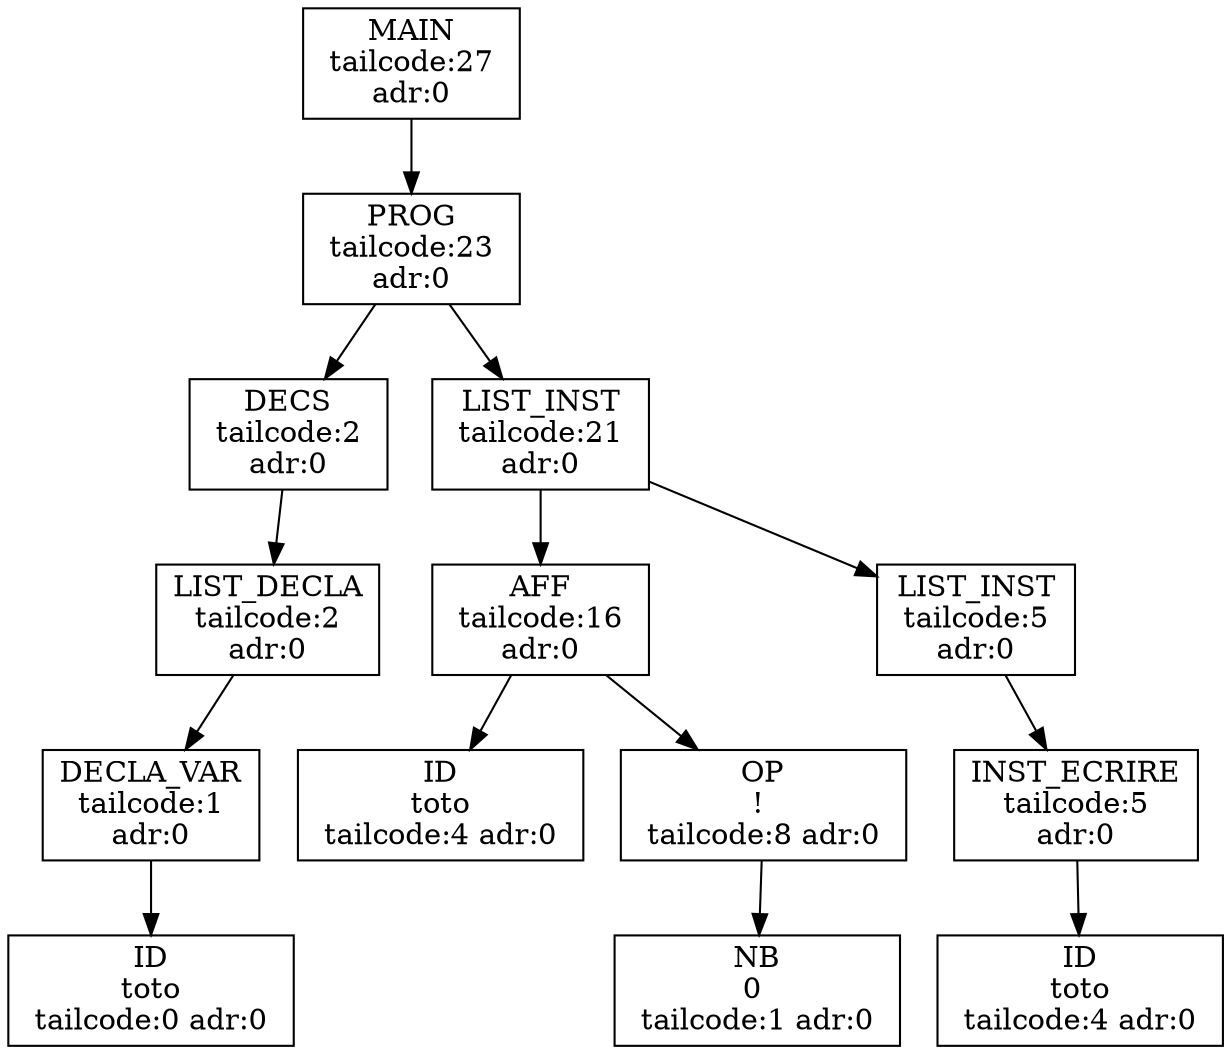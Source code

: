 digraph ASA {
node0x56100f620a30 [label="MAIN
 tailcode:27 
 adr:0 \n", shape=box];
node0x56100f620a30 -> node0x56100f6209f0;
node0x56100f6209f0 [label="PROG
 tailcode:23 
 adr:0 \n", shape=box];
node0x56100f6209f0 -> node0x56100f6207b0;
node0x56100f6207b0 [label="DECS
 tailcode:2 
 adr:0 \n", shape=box];
node0x56100f6207b0 -> node0x56100f620770;
node0x56100f620770 [label="LIST_DECLA
 tailcode:2 
 adr:0 \n", shape=box];
node0x56100f620770 -> node0x56100f6206f0;
node0x56100f6206f0 [label="DECLA_VAR
 tailcode:1 
 adr:0 \n", shape=box];
node0x56100f6206f0 -> node0x56100f620730;
node0x56100f620730 [label="ID\ntoto
 tailcode:0 adr:0 \n", shape=box];
node0x56100f6209f0 -> node0x56100f6209b0;
node0x56100f6209b0 [label="LIST_INST
 tailcode:21 
 adr:0 \n", shape=box];
node0x56100f6209b0 -> node0x56100f620870;
node0x56100f620870 [label="AFF
 tailcode:16 
 adr:0 \n", shape=box];
node0x56100f620870 -> node0x56100f6208b0;
node0x56100f6208b0 [label="ID\ntoto
 tailcode:4 adr:0 \n", shape=box];
node0x56100f620870 -> node0x56100f620830;
node0x56100f620830 [label="OP\n! 
 tailcode:8 adr:0 \n", shape=box];
node0x56100f620830 -> node0x56100f6207f0;
node0x56100f6207f0 [label="NB\n0 
 tailcode:1 adr:0 \n", shape=box];
node0x56100f6209b0 -> node0x56100f620970;
node0x56100f620970 [label="LIST_INST
 tailcode:5 
 adr:0 \n", shape=box];
node0x56100f620970 -> node0x56100f620930;
node0x56100f620930 [label="INST_ECRIRE
 tailcode:5 
 adr:0 \n", shape=box];
node0x56100f620930 -> node0x56100f6208f0;
node0x56100f6208f0 [label="ID\ntoto
 tailcode:4 adr:0 \n", shape=box];
}
